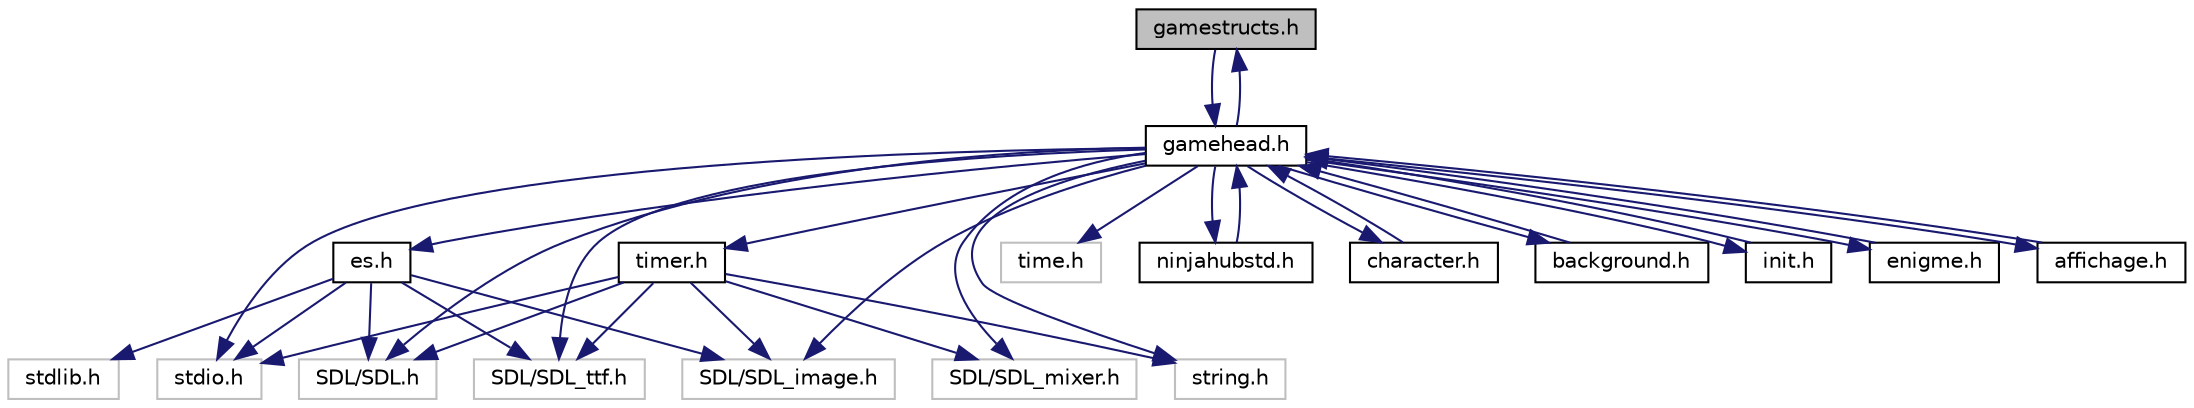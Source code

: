digraph "gamestructs.h"
{
 // LATEX_PDF_SIZE
  edge [fontname="Helvetica",fontsize="10",labelfontname="Helvetica",labelfontsize="10"];
  node [fontname="Helvetica",fontsize="10",shape=record];
  Node1 [label="gamestructs.h",height=0.2,width=0.4,color="black", fillcolor="grey75", style="filled", fontcolor="black",tooltip="This Header File has most of the Menu Structs that we will need to store the SDL_Surfaces on them."];
  Node1 -> Node2 [color="midnightblue",fontsize="10",style="solid"];
  Node2 [label="gamehead.h",height=0.2,width=0.4,color="black", fillcolor="white", style="filled",URL="$gamehead_8h.html",tooltip="This a header that collects all the headers and calls them all at once."];
  Node2 -> Node3 [color="midnightblue",fontsize="10",style="solid"];
  Node3 [label="SDL/SDL.h",height=0.2,width=0.4,color="grey75", fillcolor="white", style="filled",tooltip=" "];
  Node2 -> Node4 [color="midnightblue",fontsize="10",style="solid"];
  Node4 [label="stdio.h",height=0.2,width=0.4,color="grey75", fillcolor="white", style="filled",tooltip=" "];
  Node2 -> Node5 [color="midnightblue",fontsize="10",style="solid"];
  Node5 [label="SDL/SDL_ttf.h",height=0.2,width=0.4,color="grey75", fillcolor="white", style="filled",tooltip=" "];
  Node2 -> Node6 [color="midnightblue",fontsize="10",style="solid"];
  Node6 [label="SDL/SDL_mixer.h",height=0.2,width=0.4,color="grey75", fillcolor="white", style="filled",tooltip=" "];
  Node2 -> Node7 [color="midnightblue",fontsize="10",style="solid"];
  Node7 [label="SDL/SDL_image.h",height=0.2,width=0.4,color="grey75", fillcolor="white", style="filled",tooltip=" "];
  Node2 -> Node8 [color="midnightblue",fontsize="10",style="solid"];
  Node8 [label="string.h",height=0.2,width=0.4,color="grey75", fillcolor="white", style="filled",tooltip=" "];
  Node2 -> Node9 [color="midnightblue",fontsize="10",style="solid"];
  Node9 [label="time.h",height=0.2,width=0.4,color="grey75", fillcolor="white", style="filled",tooltip=" "];
  Node2 -> Node10 [color="midnightblue",fontsize="10",style="solid"];
  Node10 [label="ninjahubstd.h",height=0.2,width=0.4,color="black", fillcolor="white", style="filled",URL="$ninjahubstd_8h_source.html",tooltip=" "];
  Node10 -> Node2 [color="midnightblue",fontsize="10",style="solid"];
  Node2 -> Node11 [color="midnightblue",fontsize="10",style="solid"];
  Node11 [label="es.h",height=0.2,width=0.4,color="black", fillcolor="white", style="filled",URL="$es_8h_source.html",tooltip=" "];
  Node11 -> Node4 [color="midnightblue",fontsize="10",style="solid"];
  Node11 -> Node12 [color="midnightblue",fontsize="10",style="solid"];
  Node12 [label="stdlib.h",height=0.2,width=0.4,color="grey75", fillcolor="white", style="filled",tooltip=" "];
  Node11 -> Node3 [color="midnightblue",fontsize="10",style="solid"];
  Node11 -> Node7 [color="midnightblue",fontsize="10",style="solid"];
  Node11 -> Node5 [color="midnightblue",fontsize="10",style="solid"];
  Node2 -> Node13 [color="midnightblue",fontsize="10",style="solid"];
  Node13 [label="timer.h",height=0.2,width=0.4,color="black", fillcolor="white", style="filled",URL="$timer_8h_source.html",tooltip=" "];
  Node13 -> Node3 [color="midnightblue",fontsize="10",style="solid"];
  Node13 -> Node4 [color="midnightblue",fontsize="10",style="solid"];
  Node13 -> Node5 [color="midnightblue",fontsize="10",style="solid"];
  Node13 -> Node6 [color="midnightblue",fontsize="10",style="solid"];
  Node13 -> Node7 [color="midnightblue",fontsize="10",style="solid"];
  Node13 -> Node8 [color="midnightblue",fontsize="10",style="solid"];
  Node2 -> Node1 [color="midnightblue",fontsize="10",style="solid"];
  Node2 -> Node14 [color="midnightblue",fontsize="10",style="solid"];
  Node14 [label="character.h",height=0.2,width=0.4,color="black", fillcolor="white", style="filled",URL="$character_8h_source.html",tooltip=" "];
  Node14 -> Node2 [color="midnightblue",fontsize="10",style="solid"];
  Node2 -> Node15 [color="midnightblue",fontsize="10",style="solid"];
  Node15 [label="background.h",height=0.2,width=0.4,color="black", fillcolor="white", style="filled",URL="$background_8h_source.html",tooltip=" "];
  Node15 -> Node2 [color="midnightblue",fontsize="10",style="solid"];
  Node2 -> Node16 [color="midnightblue",fontsize="10",style="solid"];
  Node16 [label="init.h",height=0.2,width=0.4,color="black", fillcolor="white", style="filled",URL="$init_8h_source.html",tooltip=" "];
  Node16 -> Node2 [color="midnightblue",fontsize="10",style="solid"];
  Node2 -> Node17 [color="midnightblue",fontsize="10",style="solid"];
  Node17 [label="enigme.h",height=0.2,width=0.4,color="black", fillcolor="white", style="filled",URL="$enigme_8h_source.html",tooltip=" "];
  Node17 -> Node2 [color="midnightblue",fontsize="10",style="solid"];
  Node2 -> Node18 [color="midnightblue",fontsize="10",style="solid"];
  Node18 [label="affichage.h",height=0.2,width=0.4,color="black", fillcolor="white", style="filled",URL="$affichage_8h_source.html",tooltip=" "];
  Node18 -> Node2 [color="midnightblue",fontsize="10",style="solid"];
}
